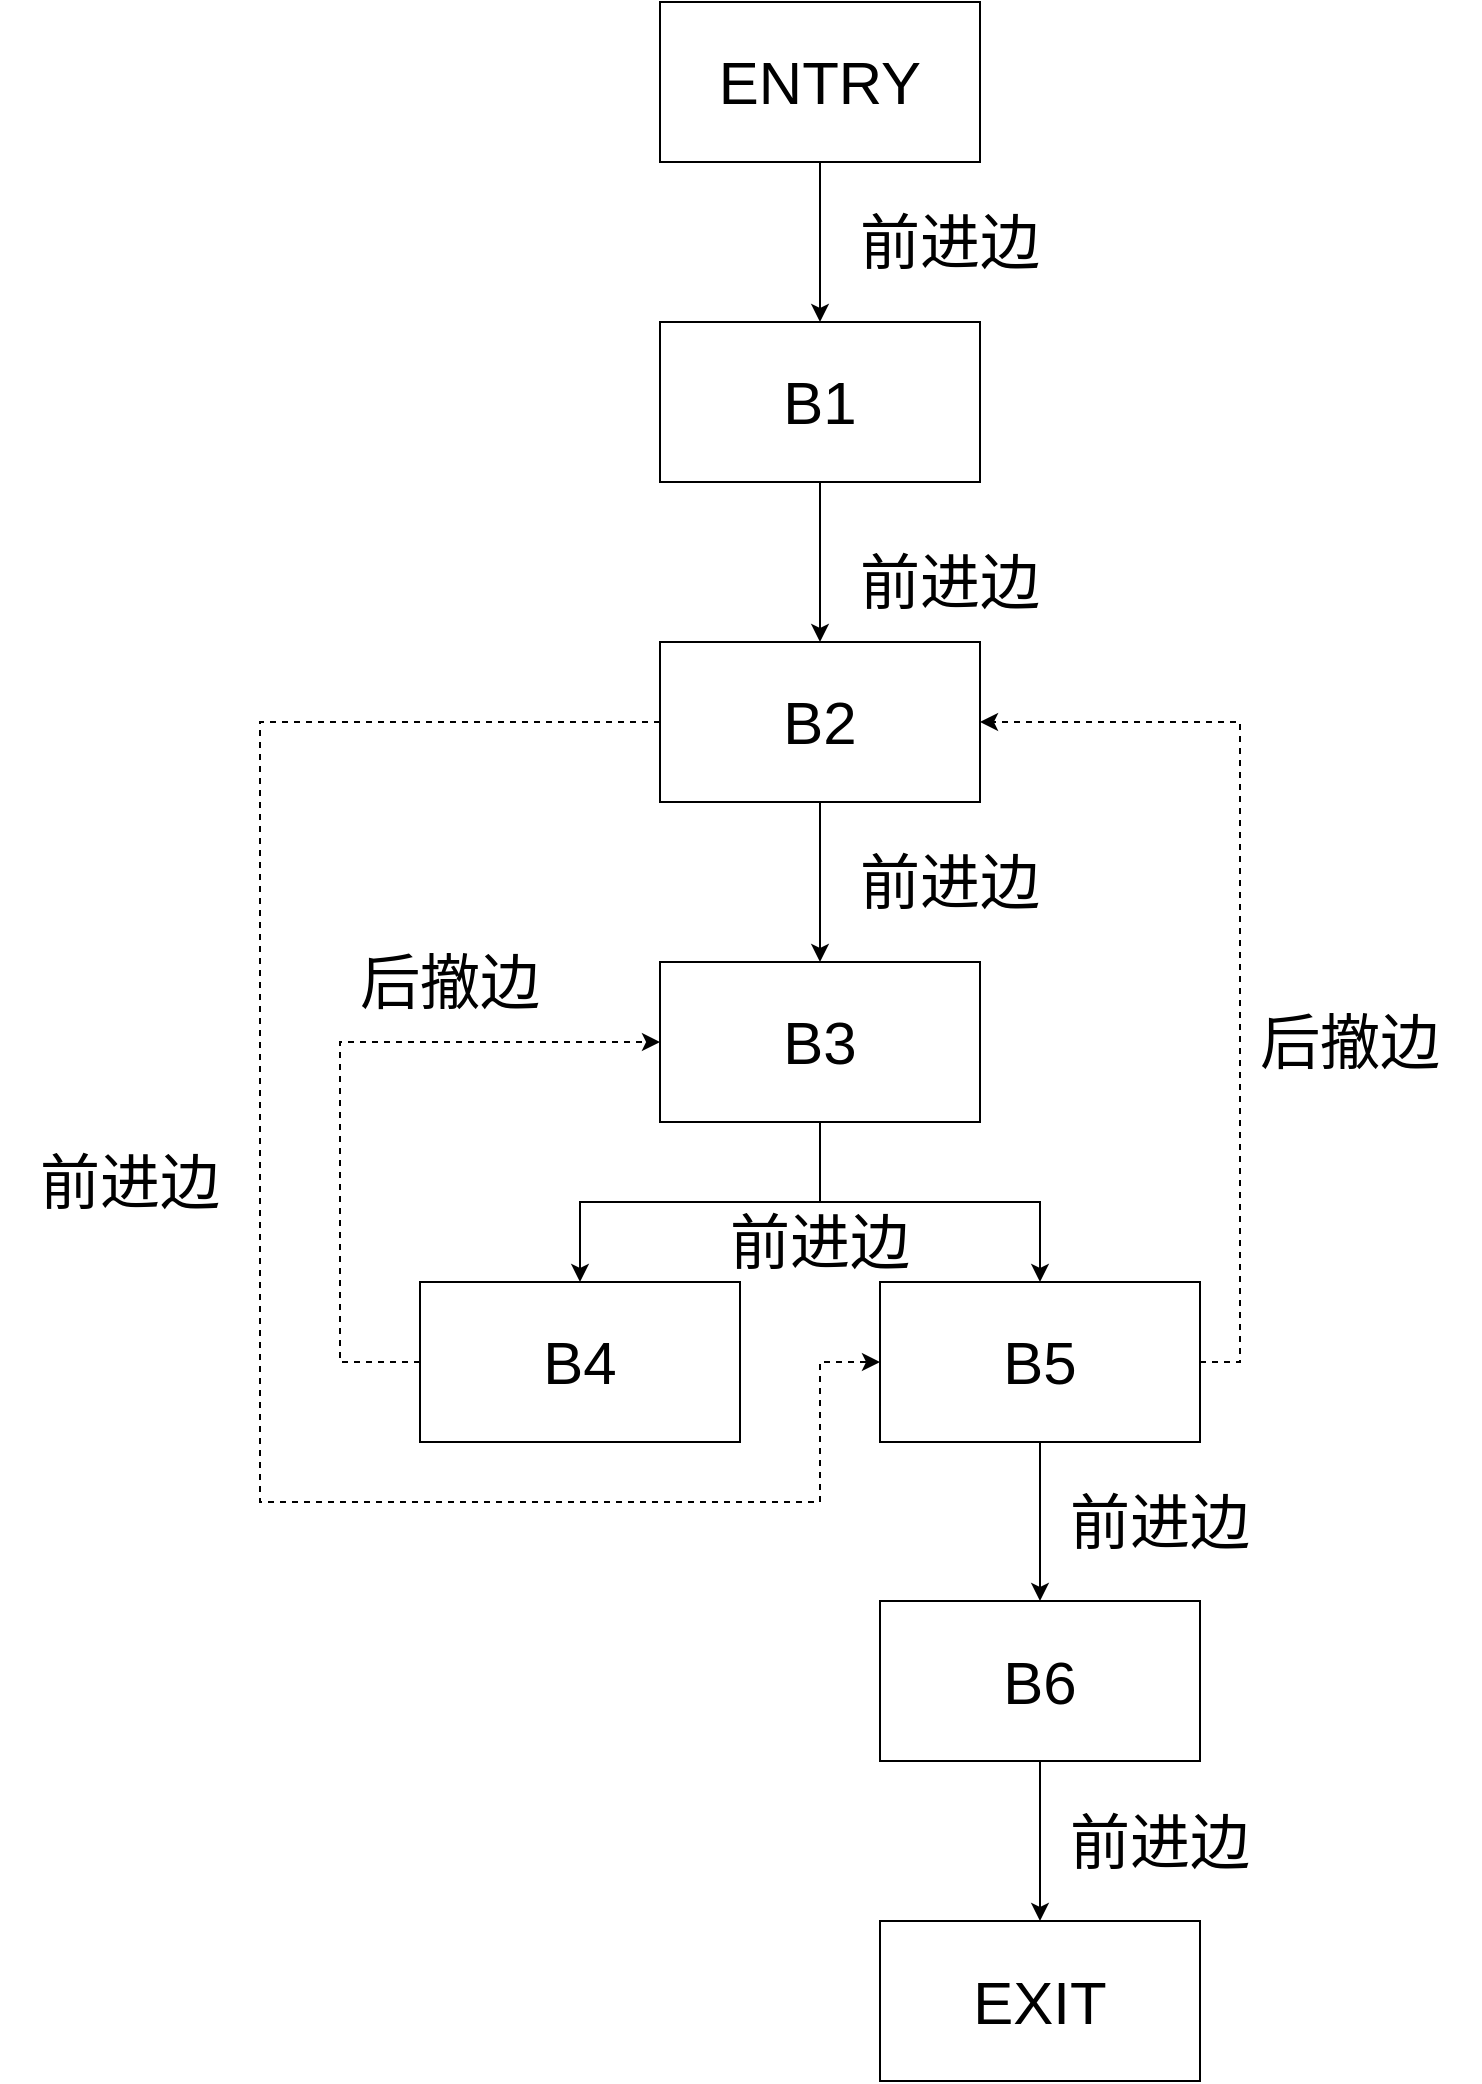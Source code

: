 <mxfile version="12.3.2" type="device" pages="1"><diagram id="G5YLXJK8BR9Nw7hwyA-r" name="第 1 页"><mxGraphModel dx="2130" dy="1052" grid="1" gridSize="10" guides="1" tooltips="1" connect="1" arrows="1" fold="1" page="1" pageScale="1" pageWidth="4681" pageHeight="3300" math="0" shadow="0"><root><mxCell id="0"/><mxCell id="1" parent="0"/><mxCell id="TWDMrVkZkrO6rBXm3zQ1-4" value="" style="edgeStyle=orthogonalEdgeStyle;rounded=0;orthogonalLoop=1;jettySize=auto;html=1;fontSize=30;" parent="1" source="TWDMrVkZkrO6rBXm3zQ1-2" target="TWDMrVkZkrO6rBXm3zQ1-3" edge="1"><mxGeometry relative="1" as="geometry"/></mxCell><mxCell id="TWDMrVkZkrO6rBXm3zQ1-2" value="ENTRY" style="rounded=0;whiteSpace=wrap;html=1;fontSize=30;" parent="1" vertex="1"><mxGeometry x="1820" y="610" width="160" height="80" as="geometry"/></mxCell><mxCell id="TWDMrVkZkrO6rBXm3zQ1-6" value="" style="edgeStyle=orthogonalEdgeStyle;rounded=0;orthogonalLoop=1;jettySize=auto;html=1;fontSize=30;" parent="1" source="TWDMrVkZkrO6rBXm3zQ1-3" target="TWDMrVkZkrO6rBXm3zQ1-5" edge="1"><mxGeometry relative="1" as="geometry"/></mxCell><mxCell id="TWDMrVkZkrO6rBXm3zQ1-3" value="B1" style="rounded=0;whiteSpace=wrap;html=1;fontSize=30;" parent="1" vertex="1"><mxGeometry x="1820" y="770" width="160" height="80" as="geometry"/></mxCell><mxCell id="TWDMrVkZkrO6rBXm3zQ1-8" value="" style="edgeStyle=orthogonalEdgeStyle;rounded=0;orthogonalLoop=1;jettySize=auto;html=1;fontSize=30;" parent="1" source="TWDMrVkZkrO6rBXm3zQ1-5" target="TWDMrVkZkrO6rBXm3zQ1-7" edge="1"><mxGeometry relative="1" as="geometry"/></mxCell><mxCell id="TWDMrVkZkrO6rBXm3zQ1-41" style="edgeStyle=orthogonalEdgeStyle;rounded=0;orthogonalLoop=1;jettySize=auto;html=1;exitX=0;exitY=0.5;exitDx=0;exitDy=0;entryX=0;entryY=0.5;entryDx=0;entryDy=0;dashed=1;fontSize=30;" parent="1" source="TWDMrVkZkrO6rBXm3zQ1-5" target="TWDMrVkZkrO6rBXm3zQ1-11" edge="1"><mxGeometry relative="1" as="geometry"><Array as="points"><mxPoint x="1620" y="970"/><mxPoint x="1620" y="1360"/><mxPoint x="1900" y="1360"/><mxPoint x="1900" y="1290"/></Array></mxGeometry></mxCell><mxCell id="TWDMrVkZkrO6rBXm3zQ1-5" value="B2" style="rounded=0;whiteSpace=wrap;html=1;fontSize=30;" parent="1" vertex="1"><mxGeometry x="1820" y="930" width="160" height="80" as="geometry"/></mxCell><mxCell id="TWDMrVkZkrO6rBXm3zQ1-10" value="" style="edgeStyle=orthogonalEdgeStyle;rounded=0;orthogonalLoop=1;jettySize=auto;html=1;fontSize=30;" parent="1" source="TWDMrVkZkrO6rBXm3zQ1-7" target="TWDMrVkZkrO6rBXm3zQ1-9" edge="1"><mxGeometry relative="1" as="geometry"/></mxCell><mxCell id="TWDMrVkZkrO6rBXm3zQ1-7" value="B3" style="rounded=0;whiteSpace=wrap;html=1;fontSize=30;" parent="1" vertex="1"><mxGeometry x="1820" y="1090" width="160" height="80" as="geometry"/></mxCell><mxCell id="TWDMrVkZkrO6rBXm3zQ1-18" style="edgeStyle=orthogonalEdgeStyle;rounded=0;orthogonalLoop=1;jettySize=auto;html=1;exitX=0;exitY=0.5;exitDx=0;exitDy=0;entryX=0;entryY=0.5;entryDx=0;entryDy=0;dashed=1;fontSize=30;" parent="1" source="TWDMrVkZkrO6rBXm3zQ1-9" target="TWDMrVkZkrO6rBXm3zQ1-7" edge="1"><mxGeometry relative="1" as="geometry"><Array as="points"><mxPoint x="1660" y="1290"/><mxPoint x="1660" y="1130"/></Array></mxGeometry></mxCell><mxCell id="TWDMrVkZkrO6rBXm3zQ1-9" value="B4" style="rounded=0;whiteSpace=wrap;html=1;fontSize=30;" parent="1" vertex="1"><mxGeometry x="1700" y="1250" width="160" height="80" as="geometry"/></mxCell><mxCell id="TWDMrVkZkrO6rBXm3zQ1-14" value="" style="edgeStyle=orthogonalEdgeStyle;rounded=0;orthogonalLoop=1;jettySize=auto;html=1;fontSize=30;" parent="1" source="TWDMrVkZkrO6rBXm3zQ1-11" target="TWDMrVkZkrO6rBXm3zQ1-13" edge="1"><mxGeometry relative="1" as="geometry"/></mxCell><mxCell id="TWDMrVkZkrO6rBXm3zQ1-39" style="edgeStyle=orthogonalEdgeStyle;rounded=0;orthogonalLoop=1;jettySize=auto;html=1;exitX=1;exitY=0.5;exitDx=0;exitDy=0;entryX=1;entryY=0.5;entryDx=0;entryDy=0;dashed=1;fontSize=30;" parent="1" source="TWDMrVkZkrO6rBXm3zQ1-11" target="TWDMrVkZkrO6rBXm3zQ1-5" edge="1"><mxGeometry relative="1" as="geometry"/></mxCell><mxCell id="TWDMrVkZkrO6rBXm3zQ1-11" value="B5" style="rounded=0;whiteSpace=wrap;html=1;fontSize=30;" parent="1" vertex="1"><mxGeometry x="1930" y="1250" width="160" height="80" as="geometry"/></mxCell><mxCell id="TWDMrVkZkrO6rBXm3zQ1-16" value="" style="edgeStyle=orthogonalEdgeStyle;rounded=0;orthogonalLoop=1;jettySize=auto;html=1;fontSize=30;" parent="1" source="TWDMrVkZkrO6rBXm3zQ1-13" target="TWDMrVkZkrO6rBXm3zQ1-15" edge="1"><mxGeometry relative="1" as="geometry"/></mxCell><mxCell id="TWDMrVkZkrO6rBXm3zQ1-13" value="B6" style="rounded=0;whiteSpace=wrap;html=1;fontSize=30;" parent="1" vertex="1"><mxGeometry x="1930" y="1409.5" width="160" height="80" as="geometry"/></mxCell><mxCell id="TWDMrVkZkrO6rBXm3zQ1-15" value="EXIT" style="rounded=0;whiteSpace=wrap;html=1;fontSize=30;" parent="1" vertex="1"><mxGeometry x="1930" y="1569.5" width="160" height="80" as="geometry"/></mxCell><mxCell id="TWDMrVkZkrO6rBXm3zQ1-20" value="前进边" style="text;html=1;strokeColor=none;fillColor=none;align=center;verticalAlign=middle;whiteSpace=wrap;rounded=0;fontSize=30;" parent="1" vertex="1"><mxGeometry x="2005" y="1499.5" width="130" height="60" as="geometry"/></mxCell><mxCell id="TWDMrVkZkrO6rBXm3zQ1-21" value="前进边" style="text;html=1;strokeColor=none;fillColor=none;align=center;verticalAlign=middle;whiteSpace=wrap;rounded=0;fontSize=30;" parent="1" vertex="1"><mxGeometry x="1900" y="700" width="130" height="60" as="geometry"/></mxCell><mxCell id="TWDMrVkZkrO6rBXm3zQ1-22" value="前进边" style="text;html=1;strokeColor=none;fillColor=none;align=center;verticalAlign=middle;whiteSpace=wrap;rounded=0;fontSize=30;" parent="1" vertex="1"><mxGeometry x="1900" y="870" width="130" height="60" as="geometry"/></mxCell><mxCell id="TWDMrVkZkrO6rBXm3zQ1-23" value="前进边" style="text;html=1;strokeColor=none;fillColor=none;align=center;verticalAlign=middle;whiteSpace=wrap;rounded=0;fontSize=30;" parent="1" vertex="1"><mxGeometry x="1900" y="1020" width="130" height="60" as="geometry"/></mxCell><mxCell id="TWDMrVkZkrO6rBXm3zQ1-26" value="前进边" style="text;html=1;strokeColor=none;fillColor=none;align=center;verticalAlign=middle;whiteSpace=wrap;rounded=0;fontSize=30;" parent="1" vertex="1"><mxGeometry x="2005" y="1339.5" width="130" height="60" as="geometry"/></mxCell><mxCell id="TWDMrVkZkrO6rBXm3zQ1-31" value="后撤边" style="text;html=1;strokeColor=none;fillColor=none;align=center;verticalAlign=middle;whiteSpace=wrap;rounded=0;fontSize=30;" parent="1" vertex="1"><mxGeometry x="2100" y="1100" width="130" height="60" as="geometry"/></mxCell><mxCell id="TWDMrVkZkrO6rBXm3zQ1-33" value="后撤边" style="text;html=1;strokeColor=none;fillColor=none;align=center;verticalAlign=middle;whiteSpace=wrap;rounded=0;fontSize=30;" parent="1" vertex="1"><mxGeometry x="1650" y="1070" width="130" height="60" as="geometry"/></mxCell><mxCell id="TWDMrVkZkrO6rBXm3zQ1-37" value="" style="edgeStyle=orthogonalEdgeStyle;rounded=0;orthogonalLoop=1;jettySize=auto;html=1;fontSize=30;entryX=0.5;entryY=0;entryDx=0;entryDy=0;" parent="1" target="TWDMrVkZkrO6rBXm3zQ1-11" edge="1"><mxGeometry relative="1" as="geometry"><mxPoint x="1900" y="1170" as="sourcePoint"/><mxPoint x="2010" y="1240" as="targetPoint"/><Array as="points"><mxPoint x="1900" y="1210"/><mxPoint x="2010" y="1210"/></Array></mxGeometry></mxCell><mxCell id="TWDMrVkZkrO6rBXm3zQ1-40" value="前进边" style="text;html=1;strokeColor=none;fillColor=none;align=center;verticalAlign=middle;whiteSpace=wrap;rounded=0;fontSize=30;" parent="1" vertex="1"><mxGeometry x="1835" y="1200" width="130" height="60" as="geometry"/></mxCell><mxCell id="EQKuzLRLhppla2rAmzJ_-1" value="前进边" style="text;html=1;strokeColor=none;fillColor=none;align=center;verticalAlign=middle;whiteSpace=wrap;rounded=0;fontSize=30;" vertex="1" parent="1"><mxGeometry x="1490" y="1170" width="130" height="60" as="geometry"/></mxCell></root></mxGraphModel></diagram></mxfile>